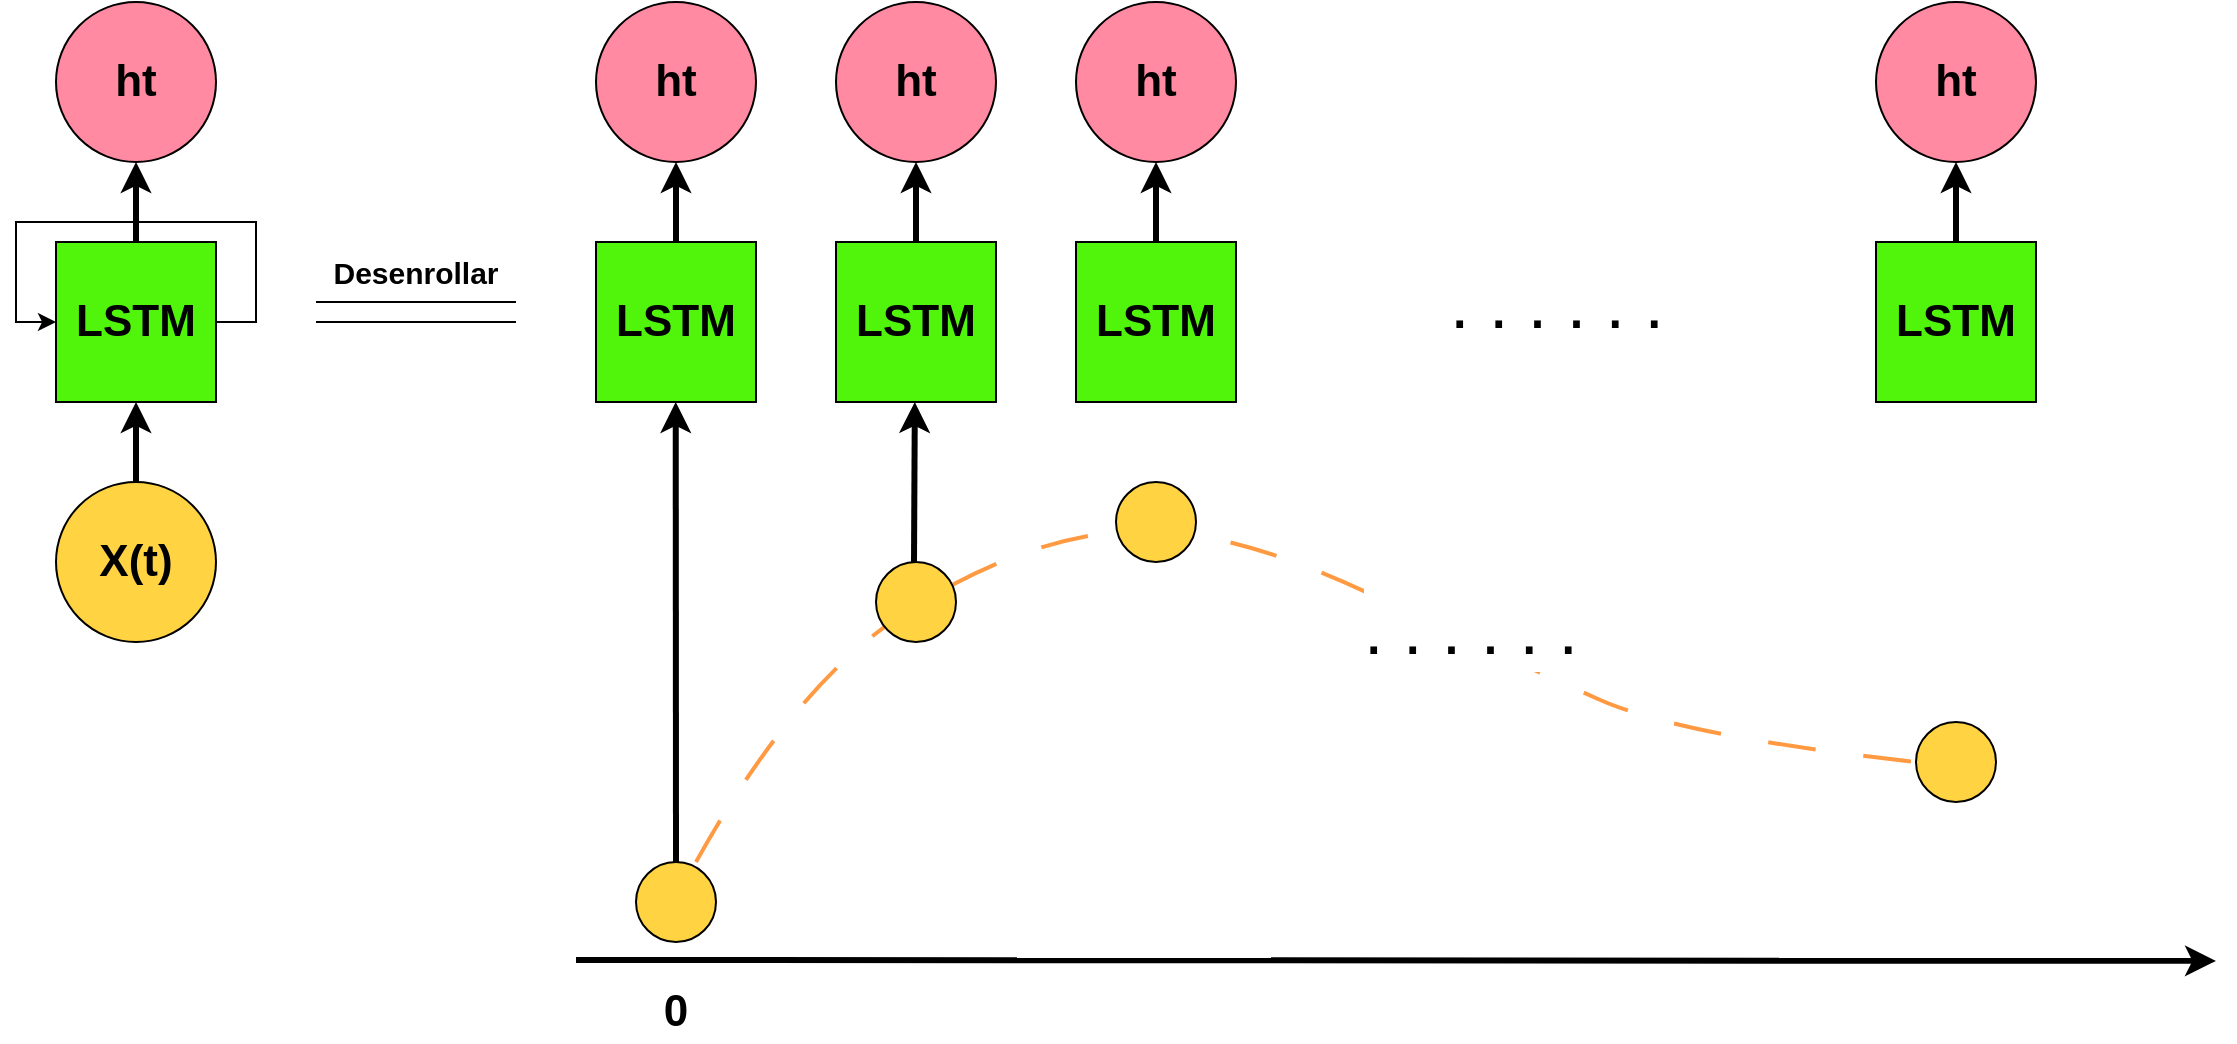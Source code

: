 <mxfile version="22.0.4" type="github">
  <diagram name="Página-1" id="Zxa35c4Bl3jtBn0jvhHs">
    <mxGraphModel dx="1615" dy="838" grid="0" gridSize="10" guides="1" tooltips="1" connect="1" arrows="1" fold="1" page="1" pageScale="1" pageWidth="1169" pageHeight="827" math="0" shadow="0">
      <root>
        <mxCell id="0" />
        <mxCell id="1" parent="0" />
        <mxCell id="oipxDIxj1u53eDqlDnPh-1" value="&lt;font style=&quot;font-size: 22px;&quot;&gt;&lt;b&gt;X(t)&lt;/b&gt;&lt;/font&gt;" style="ellipse;whiteSpace=wrap;html=1;aspect=fixed;fillColor=#FFD342;" vertex="1" parent="1">
          <mxGeometry x="50" y="280" width="80" height="80" as="geometry" />
        </mxCell>
        <mxCell id="oipxDIxj1u53eDqlDnPh-12" value="" style="edgeStyle=orthogonalEdgeStyle;rounded=0;orthogonalLoop=1;jettySize=auto;html=1;entryX=0;entryY=0.5;entryDx=0;entryDy=0;" edge="1" parent="1" source="oipxDIxj1u53eDqlDnPh-2" target="oipxDIxj1u53eDqlDnPh-2">
          <mxGeometry relative="1" as="geometry">
            <Array as="points">
              <mxPoint x="150" y="200" />
              <mxPoint x="150" y="150" />
              <mxPoint x="30" y="150" />
              <mxPoint x="30" y="200" />
            </Array>
          </mxGeometry>
        </mxCell>
        <mxCell id="oipxDIxj1u53eDqlDnPh-2" value="&lt;font size=&quot;1&quot; style=&quot;&quot;&gt;&lt;b style=&quot;font-size: 22px;&quot;&gt;LSTM&lt;/b&gt;&lt;/font&gt;" style="whiteSpace=wrap;html=1;aspect=fixed;fillColor=#51f40b;" vertex="1" parent="1">
          <mxGeometry x="50" y="160" width="80" height="80" as="geometry" />
        </mxCell>
        <mxCell id="oipxDIxj1u53eDqlDnPh-3" value="&lt;b&gt;&lt;font style=&quot;font-size: 22px;&quot;&gt;ht&lt;/font&gt;&lt;/b&gt;" style="ellipse;whiteSpace=wrap;html=1;aspect=fixed;fillColor=#FF8AA1;" vertex="1" parent="1">
          <mxGeometry x="50" y="40" width="80" height="80" as="geometry" />
        </mxCell>
        <mxCell id="oipxDIxj1u53eDqlDnPh-4" value="" style="endArrow=classic;html=1;rounded=0;exitX=0.5;exitY=0;exitDx=0;exitDy=0;entryX=0.5;entryY=1;entryDx=0;entryDy=0;strokeWidth=3;" edge="1" parent="1" source="oipxDIxj1u53eDqlDnPh-1" target="oipxDIxj1u53eDqlDnPh-2">
          <mxGeometry width="50" height="50" relative="1" as="geometry">
            <mxPoint x="310" y="340" as="sourcePoint" />
            <mxPoint x="360" y="290" as="targetPoint" />
          </mxGeometry>
        </mxCell>
        <mxCell id="oipxDIxj1u53eDqlDnPh-5" value="" style="endArrow=classic;html=1;rounded=0;exitX=0.5;exitY=0;exitDx=0;exitDy=0;entryX=0.5;entryY=1;entryDx=0;entryDy=0;strokeWidth=3;" edge="1" parent="1" source="oipxDIxj1u53eDqlDnPh-2" target="oipxDIxj1u53eDqlDnPh-3">
          <mxGeometry width="50" height="50" relative="1" as="geometry">
            <mxPoint x="240" y="250" as="sourcePoint" />
            <mxPoint x="290" y="200" as="targetPoint" />
          </mxGeometry>
        </mxCell>
        <mxCell id="oipxDIxj1u53eDqlDnPh-6" value="" style="endArrow=none;html=1;rounded=0;" edge="1" parent="1">
          <mxGeometry width="50" height="50" relative="1" as="geometry">
            <mxPoint x="180" y="190" as="sourcePoint" />
            <mxPoint x="280" y="190" as="targetPoint" />
          </mxGeometry>
        </mxCell>
        <mxCell id="oipxDIxj1u53eDqlDnPh-7" value="" style="endArrow=none;html=1;rounded=0;" edge="1" parent="1">
          <mxGeometry width="50" height="50" relative="1" as="geometry">
            <mxPoint x="180" y="200" as="sourcePoint" />
            <mxPoint x="280" y="200" as="targetPoint" />
          </mxGeometry>
        </mxCell>
        <mxCell id="oipxDIxj1u53eDqlDnPh-8" value="&lt;font style=&quot;font-size: 15px;&quot;&gt;&lt;b&gt;Desenrollar&lt;/b&gt;&lt;/font&gt;" style="text;html=1;strokeColor=none;fillColor=none;align=center;verticalAlign=middle;whiteSpace=wrap;rounded=0;" vertex="1" parent="1">
          <mxGeometry x="200" y="160" width="60" height="30" as="geometry" />
        </mxCell>
        <mxCell id="oipxDIxj1u53eDqlDnPh-9" value="" style="endArrow=classic;html=1;rounded=0;strokeWidth=3;" edge="1" parent="1">
          <mxGeometry width="50" height="50" relative="1" as="geometry">
            <mxPoint x="310" y="519" as="sourcePoint" />
            <mxPoint x="1130" y="519.44" as="targetPoint" />
          </mxGeometry>
        </mxCell>
        <mxCell id="oipxDIxj1u53eDqlDnPh-11" value="" style="endArrow=none;html=1;curved=1;dashed=1;dashPattern=12 12;strokeWidth=2;strokeColor=#FF9A42;endSize=6;startSize=6;" edge="1" parent="1" target="oipxDIxj1u53eDqlDnPh-33">
          <mxGeometry width="50" height="50" relative="1" as="geometry">
            <mxPoint x="370" y="470" as="sourcePoint" />
            <mxPoint x="1022" y="426" as="targetPoint" />
            <Array as="points">
              <mxPoint x="420" y="380" />
              <mxPoint x="530" y="310" />
              <mxPoint x="630" y="300" />
              <mxPoint x="780" y="370" />
              <mxPoint x="862" y="407" />
              <mxPoint x="980" y="420" />
            </Array>
          </mxGeometry>
        </mxCell>
        <mxCell id="oipxDIxj1u53eDqlDnPh-38" value=". . . . . ." style="edgeLabel;html=1;align=center;verticalAlign=middle;resizable=0;points=[];fontSize=35;" vertex="1" connectable="0" parent="oipxDIxj1u53eDqlDnPh-11">
          <mxGeometry x="0.152" y="-2" relative="1" as="geometry">
            <mxPoint x="60" y="20" as="offset" />
          </mxGeometry>
        </mxCell>
        <mxCell id="oipxDIxj1u53eDqlDnPh-14" value="&lt;font size=&quot;1&quot; style=&quot;&quot;&gt;&lt;b style=&quot;font-size: 22px;&quot;&gt;LSTM&lt;/b&gt;&lt;/font&gt;" style="whiteSpace=wrap;html=1;aspect=fixed;fillColor=#51f40b;" vertex="1" parent="1">
          <mxGeometry x="320" y="160" width="80" height="80" as="geometry" />
        </mxCell>
        <mxCell id="oipxDIxj1u53eDqlDnPh-15" value="&lt;b&gt;&lt;font style=&quot;font-size: 22px;&quot;&gt;ht&lt;/font&gt;&lt;/b&gt;" style="ellipse;whiteSpace=wrap;html=1;aspect=fixed;fillColor=#FF8AA1;" vertex="1" parent="1">
          <mxGeometry x="320" y="40" width="80" height="80" as="geometry" />
        </mxCell>
        <mxCell id="oipxDIxj1u53eDqlDnPh-16" value="" style="endArrow=classic;html=1;rounded=0;exitX=0.5;exitY=0;exitDx=0;exitDy=0;entryX=0.5;entryY=1;entryDx=0;entryDy=0;strokeWidth=3;" edge="1" parent="1" source="oipxDIxj1u53eDqlDnPh-14" target="oipxDIxj1u53eDqlDnPh-15">
          <mxGeometry width="50" height="50" relative="1" as="geometry">
            <mxPoint x="510" y="250" as="sourcePoint" />
            <mxPoint x="560" y="200" as="targetPoint" />
          </mxGeometry>
        </mxCell>
        <mxCell id="oipxDIxj1u53eDqlDnPh-17" value="&lt;font size=&quot;1&quot; style=&quot;&quot;&gt;&lt;b style=&quot;font-size: 22px;&quot;&gt;LSTM&lt;/b&gt;&lt;/font&gt;" style="whiteSpace=wrap;html=1;aspect=fixed;fillColor=#51f40b;" vertex="1" parent="1">
          <mxGeometry x="440" y="160" width="80" height="80" as="geometry" />
        </mxCell>
        <mxCell id="oipxDIxj1u53eDqlDnPh-18" value="&lt;b&gt;&lt;font style=&quot;font-size: 22px;&quot;&gt;ht&lt;/font&gt;&lt;/b&gt;" style="ellipse;whiteSpace=wrap;html=1;aspect=fixed;fillColor=#FF8AA1;" vertex="1" parent="1">
          <mxGeometry x="440" y="40" width="80" height="80" as="geometry" />
        </mxCell>
        <mxCell id="oipxDIxj1u53eDqlDnPh-19" value="" style="endArrow=classic;html=1;rounded=0;exitX=0.5;exitY=0;exitDx=0;exitDy=0;entryX=0.5;entryY=1;entryDx=0;entryDy=0;strokeWidth=3;" edge="1" parent="1" source="oipxDIxj1u53eDqlDnPh-17" target="oipxDIxj1u53eDqlDnPh-18">
          <mxGeometry width="50" height="50" relative="1" as="geometry">
            <mxPoint x="630" y="250" as="sourcePoint" />
            <mxPoint x="680" y="200" as="targetPoint" />
          </mxGeometry>
        </mxCell>
        <mxCell id="oipxDIxj1u53eDqlDnPh-20" value="&lt;font size=&quot;1&quot; style=&quot;&quot;&gt;&lt;b style=&quot;font-size: 22px;&quot;&gt;LSTM&lt;/b&gt;&lt;/font&gt;" style="whiteSpace=wrap;html=1;aspect=fixed;fillColor=#51f40b;" vertex="1" parent="1">
          <mxGeometry x="560" y="160" width="80" height="80" as="geometry" />
        </mxCell>
        <mxCell id="oipxDIxj1u53eDqlDnPh-21" value="&lt;b&gt;&lt;font style=&quot;font-size: 22px;&quot;&gt;ht&lt;/font&gt;&lt;/b&gt;" style="ellipse;whiteSpace=wrap;html=1;aspect=fixed;fillColor=#FF8AA1;" vertex="1" parent="1">
          <mxGeometry x="560" y="40" width="80" height="80" as="geometry" />
        </mxCell>
        <mxCell id="oipxDIxj1u53eDqlDnPh-22" value="" style="endArrow=classic;html=1;rounded=0;exitX=0.5;exitY=0;exitDx=0;exitDy=0;entryX=0.5;entryY=1;entryDx=0;entryDy=0;strokeWidth=3;" edge="1" parent="1" source="oipxDIxj1u53eDqlDnPh-20" target="oipxDIxj1u53eDqlDnPh-21">
          <mxGeometry width="50" height="50" relative="1" as="geometry">
            <mxPoint x="750" y="250" as="sourcePoint" />
            <mxPoint x="800" y="200" as="targetPoint" />
          </mxGeometry>
        </mxCell>
        <mxCell id="oipxDIxj1u53eDqlDnPh-23" value="&lt;font size=&quot;1&quot; style=&quot;&quot;&gt;&lt;b style=&quot;font-size: 22px;&quot;&gt;LSTM&lt;/b&gt;&lt;/font&gt;" style="whiteSpace=wrap;html=1;aspect=fixed;fillColor=#51f40b;" vertex="1" parent="1">
          <mxGeometry x="960" y="160" width="80" height="80" as="geometry" />
        </mxCell>
        <mxCell id="oipxDIxj1u53eDqlDnPh-24" value="&lt;b&gt;&lt;font style=&quot;font-size: 22px;&quot;&gt;ht&lt;/font&gt;&lt;/b&gt;" style="ellipse;whiteSpace=wrap;html=1;aspect=fixed;fillColor=#FF8AA1;" vertex="1" parent="1">
          <mxGeometry x="960" y="40" width="80" height="80" as="geometry" />
        </mxCell>
        <mxCell id="oipxDIxj1u53eDqlDnPh-25" value="" style="endArrow=classic;html=1;rounded=0;exitX=0.5;exitY=0;exitDx=0;exitDy=0;entryX=0.5;entryY=1;entryDx=0;entryDy=0;strokeWidth=3;" edge="1" parent="1" source="oipxDIxj1u53eDqlDnPh-23" target="oipxDIxj1u53eDqlDnPh-24">
          <mxGeometry width="50" height="50" relative="1" as="geometry">
            <mxPoint x="1150" y="250" as="sourcePoint" />
            <mxPoint x="1200" y="200" as="targetPoint" />
          </mxGeometry>
        </mxCell>
        <mxCell id="oipxDIxj1u53eDqlDnPh-26" value="" style="ellipse;whiteSpace=wrap;html=1;aspect=fixed;fillColor=#FFD342;" vertex="1" parent="1">
          <mxGeometry x="340" y="470" width="40" height="40" as="geometry" />
        </mxCell>
        <mxCell id="oipxDIxj1u53eDqlDnPh-29" value="&lt;font size=&quot;1&quot; style=&quot;&quot;&gt;&lt;b style=&quot;font-size: 22px;&quot;&gt;0&lt;/b&gt;&lt;/font&gt;" style="text;html=1;strokeColor=none;fillColor=none;align=center;verticalAlign=middle;whiteSpace=wrap;rounded=0;" vertex="1" parent="1">
          <mxGeometry x="330" y="530" width="60" height="30" as="geometry" />
        </mxCell>
        <mxCell id="oipxDIxj1u53eDqlDnPh-30" value="" style="endArrow=classic;html=1;rounded=0;exitX=0.5;exitY=0;exitDx=0;exitDy=0;entryX=0.5;entryY=1;entryDx=0;entryDy=0;strokeWidth=3;" edge="1" parent="1" source="oipxDIxj1u53eDqlDnPh-26">
          <mxGeometry width="50" height="50" relative="1" as="geometry">
            <mxPoint x="359.86" y="280" as="sourcePoint" />
            <mxPoint x="359.86" y="240" as="targetPoint" />
          </mxGeometry>
        </mxCell>
        <mxCell id="oipxDIxj1u53eDqlDnPh-31" value="" style="ellipse;whiteSpace=wrap;html=1;aspect=fixed;fillColor=#FFD342;" vertex="1" parent="1">
          <mxGeometry x="460" y="320" width="40" height="40" as="geometry" />
        </mxCell>
        <mxCell id="oipxDIxj1u53eDqlDnPh-32" value="" style="ellipse;whiteSpace=wrap;html=1;aspect=fixed;fillColor=#FFD342;" vertex="1" parent="1">
          <mxGeometry x="580" y="280" width="40" height="40" as="geometry" />
        </mxCell>
        <mxCell id="oipxDIxj1u53eDqlDnPh-33" value="" style="ellipse;whiteSpace=wrap;html=1;aspect=fixed;fillColor=#FFD342;" vertex="1" parent="1">
          <mxGeometry x="980" y="400" width="40" height="40" as="geometry" />
        </mxCell>
        <mxCell id="oipxDIxj1u53eDqlDnPh-34" value="" style="endArrow=classic;html=1;rounded=0;entryX=0.5;entryY=1;entryDx=0;entryDy=0;strokeWidth=3;" edge="1" parent="1">
          <mxGeometry width="50" height="50" relative="1" as="geometry">
            <mxPoint x="479" y="320" as="sourcePoint" />
            <mxPoint x="479.41" y="240" as="targetPoint" />
          </mxGeometry>
        </mxCell>
        <mxCell id="oipxDIxj1u53eDqlDnPh-39" value=". . . . . ." style="edgeLabel;html=1;align=center;verticalAlign=middle;resizable=0;points=[];fontSize=35;" vertex="1" connectable="0" parent="1">
          <mxGeometry x="799.997" y="189.997" as="geometry" />
        </mxCell>
      </root>
    </mxGraphModel>
  </diagram>
</mxfile>
